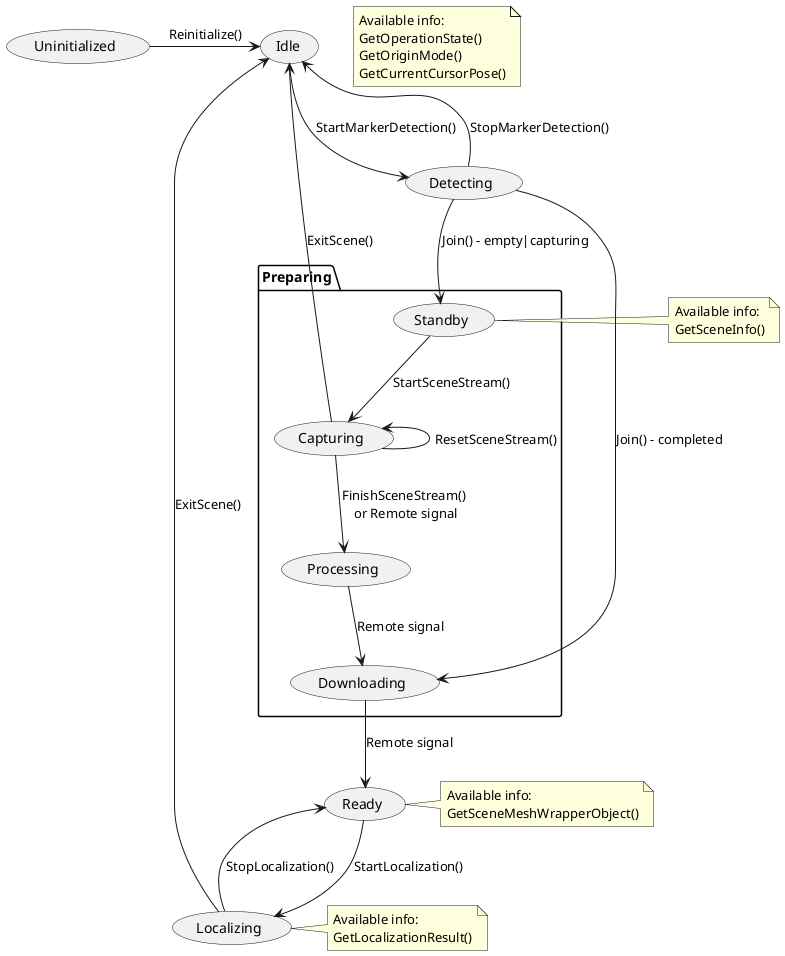 @startuml
(Uninitialized) as S_uninit
(Idle) as S_idle
(Detecting) as S_detecting
package Preparing {
    (Standby) as S_standby
    (Capturing) as S_capturing
    (Processing) as S_processing
    (Downloading) as S_downloading
}
(Ready) as S_ready
(Localizing) as S_localizing

note right of S_standby
    Available info:
    GetSceneInfo()
end note
note right of S_ready
    Available info:
    GetSceneMeshWrapperObject()
end note
note right of S_localizing
    Available info:
    GetLocalizationResult()
end note
note as N_all
    Available info:
    GetOperationState()
    GetOriginMode()
    GetCurrentCursorPose()
end note

S_uninit -right-> S_idle : Reinitialize()
S_idle -down-> S_detecting : StartMarkerDetection()
S_detecting --> S_idle : StopMarkerDetection()
S_detecting ---> S_downloading : Join() - completed
S_detecting -down-> S_standby : Join() - empty|capturing
S_standby -down-> S_capturing : StartSceneStream()
S_capturing -left-> S_capturing : ResetSceneStream()
S_capturing -up-> S_idle : ExitScene()
S_capturing -down-> S_processing : FinishSceneStream()\n or Remote signal
S_processing -down-> S_downloading : Remote signal
S_downloading -down-> S_ready: Remote signal
S_ready -down-> S_localizing : StartLocalization()
S_localizing -up-> S_ready : StopLocalization()
S_localizing -left-> S_idle : ExitScene()

@enduml
